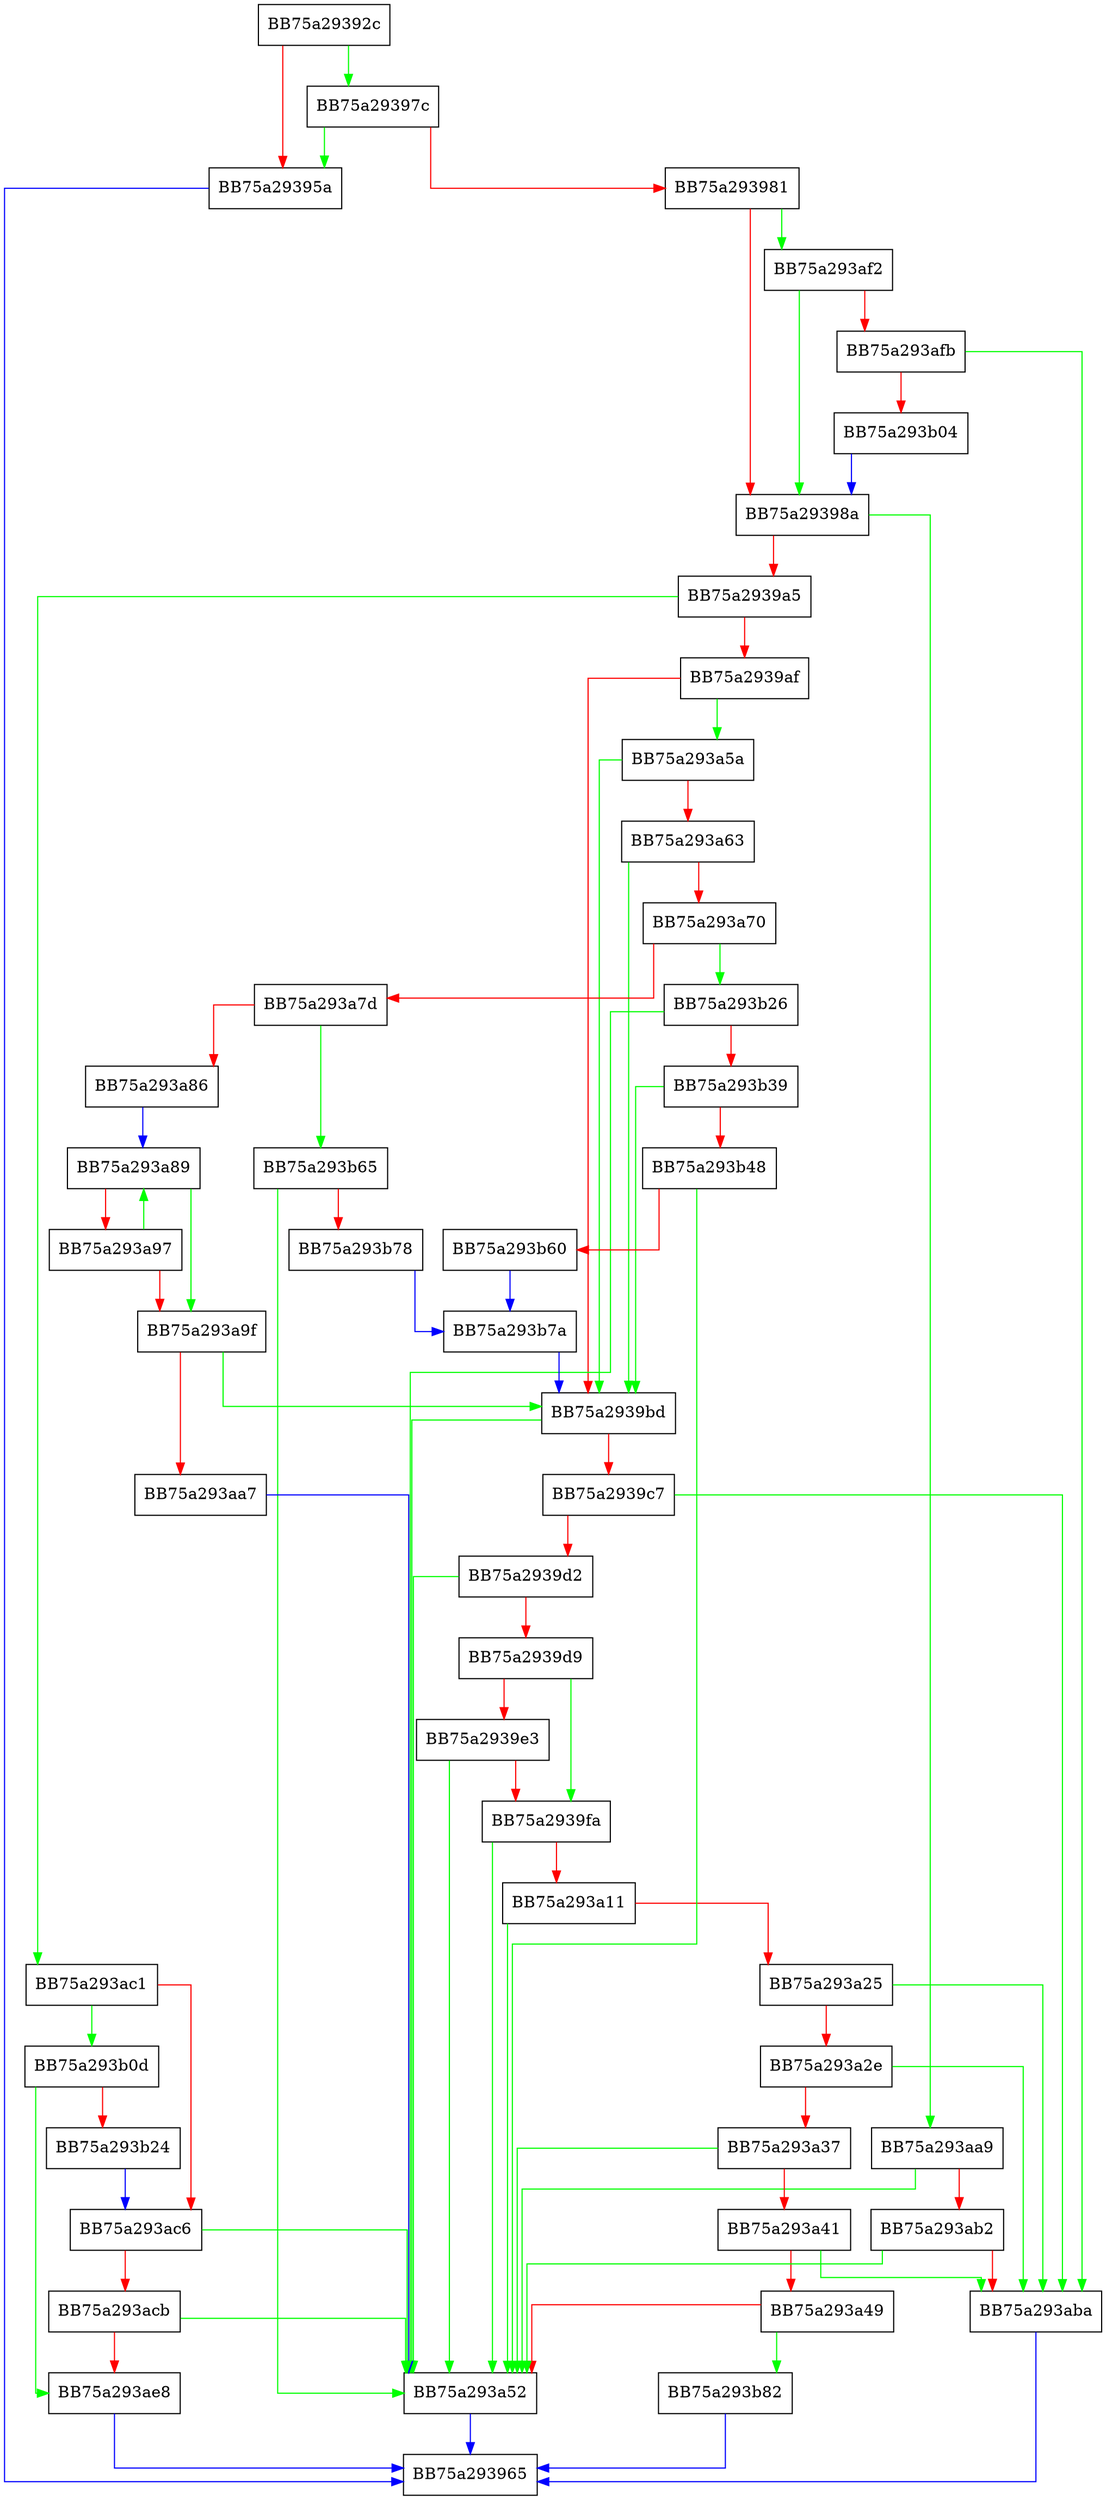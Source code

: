 digraph sqlite3ExprCompare {
  node [shape="box"];
  graph [splines=ortho];
  BB75a29392c -> BB75a29397c [color="green"];
  BB75a29392c -> BB75a29395a [color="red"];
  BB75a29395a -> BB75a293965 [color="blue"];
  BB75a29397c -> BB75a29395a [color="green"];
  BB75a29397c -> BB75a293981 [color="red"];
  BB75a293981 -> BB75a293af2 [color="green"];
  BB75a293981 -> BB75a29398a [color="red"];
  BB75a29398a -> BB75a293aa9 [color="green"];
  BB75a29398a -> BB75a2939a5 [color="red"];
  BB75a2939a5 -> BB75a293ac1 [color="green"];
  BB75a2939a5 -> BB75a2939af [color="red"];
  BB75a2939af -> BB75a293a5a [color="green"];
  BB75a2939af -> BB75a2939bd [color="red"];
  BB75a2939bd -> BB75a293a52 [color="green"];
  BB75a2939bd -> BB75a2939c7 [color="red"];
  BB75a2939c7 -> BB75a293aba [color="green"];
  BB75a2939c7 -> BB75a2939d2 [color="red"];
  BB75a2939d2 -> BB75a293a52 [color="green"];
  BB75a2939d2 -> BB75a2939d9 [color="red"];
  BB75a2939d9 -> BB75a2939fa [color="green"];
  BB75a2939d9 -> BB75a2939e3 [color="red"];
  BB75a2939e3 -> BB75a293a52 [color="green"];
  BB75a2939e3 -> BB75a2939fa [color="red"];
  BB75a2939fa -> BB75a293a52 [color="green"];
  BB75a2939fa -> BB75a293a11 [color="red"];
  BB75a293a11 -> BB75a293a52 [color="green"];
  BB75a293a11 -> BB75a293a25 [color="red"];
  BB75a293a25 -> BB75a293aba [color="green"];
  BB75a293a25 -> BB75a293a2e [color="red"];
  BB75a293a2e -> BB75a293aba [color="green"];
  BB75a293a2e -> BB75a293a37 [color="red"];
  BB75a293a37 -> BB75a293a52 [color="green"];
  BB75a293a37 -> BB75a293a41 [color="red"];
  BB75a293a41 -> BB75a293aba [color="green"];
  BB75a293a41 -> BB75a293a49 [color="red"];
  BB75a293a49 -> BB75a293b82 [color="green"];
  BB75a293a49 -> BB75a293a52 [color="red"];
  BB75a293a52 -> BB75a293965 [color="blue"];
  BB75a293a5a -> BB75a2939bd [color="green"];
  BB75a293a5a -> BB75a293a63 [color="red"];
  BB75a293a63 -> BB75a2939bd [color="green"];
  BB75a293a63 -> BB75a293a70 [color="red"];
  BB75a293a70 -> BB75a293b26 [color="green"];
  BB75a293a70 -> BB75a293a7d [color="red"];
  BB75a293a7d -> BB75a293b65 [color="green"];
  BB75a293a7d -> BB75a293a86 [color="red"];
  BB75a293a86 -> BB75a293a89 [color="blue"];
  BB75a293a89 -> BB75a293a9f [color="green"];
  BB75a293a89 -> BB75a293a97 [color="red"];
  BB75a293a97 -> BB75a293a89 [color="green"];
  BB75a293a97 -> BB75a293a9f [color="red"];
  BB75a293a9f -> BB75a2939bd [color="green"];
  BB75a293a9f -> BB75a293aa7 [color="red"];
  BB75a293aa7 -> BB75a293a52 [color="blue"];
  BB75a293aa9 -> BB75a293a52 [color="green"];
  BB75a293aa9 -> BB75a293ab2 [color="red"];
  BB75a293ab2 -> BB75a293a52 [color="green"];
  BB75a293ab2 -> BB75a293aba [color="red"];
  BB75a293aba -> BB75a293965 [color="blue"];
  BB75a293ac1 -> BB75a293b0d [color="green"];
  BB75a293ac1 -> BB75a293ac6 [color="red"];
  BB75a293ac6 -> BB75a293a52 [color="green"];
  BB75a293ac6 -> BB75a293acb [color="red"];
  BB75a293acb -> BB75a293a52 [color="green"];
  BB75a293acb -> BB75a293ae8 [color="red"];
  BB75a293ae8 -> BB75a293965 [color="blue"];
  BB75a293af2 -> BB75a29398a [color="green"];
  BB75a293af2 -> BB75a293afb [color="red"];
  BB75a293afb -> BB75a293aba [color="green"];
  BB75a293afb -> BB75a293b04 [color="red"];
  BB75a293b04 -> BB75a29398a [color="blue"];
  BB75a293b0d -> BB75a293ae8 [color="green"];
  BB75a293b0d -> BB75a293b24 [color="red"];
  BB75a293b24 -> BB75a293ac6 [color="blue"];
  BB75a293b26 -> BB75a293a52 [color="green"];
  BB75a293b26 -> BB75a293b39 [color="red"];
  BB75a293b39 -> BB75a2939bd [color="green"];
  BB75a293b39 -> BB75a293b48 [color="red"];
  BB75a293b48 -> BB75a293a52 [color="green"];
  BB75a293b48 -> BB75a293b60 [color="red"];
  BB75a293b60 -> BB75a293b7a [color="blue"];
  BB75a293b65 -> BB75a293a52 [color="green"];
  BB75a293b65 -> BB75a293b78 [color="red"];
  BB75a293b78 -> BB75a293b7a [color="blue"];
  BB75a293b7a -> BB75a2939bd [color="blue"];
  BB75a293b82 -> BB75a293965 [color="blue"];
}